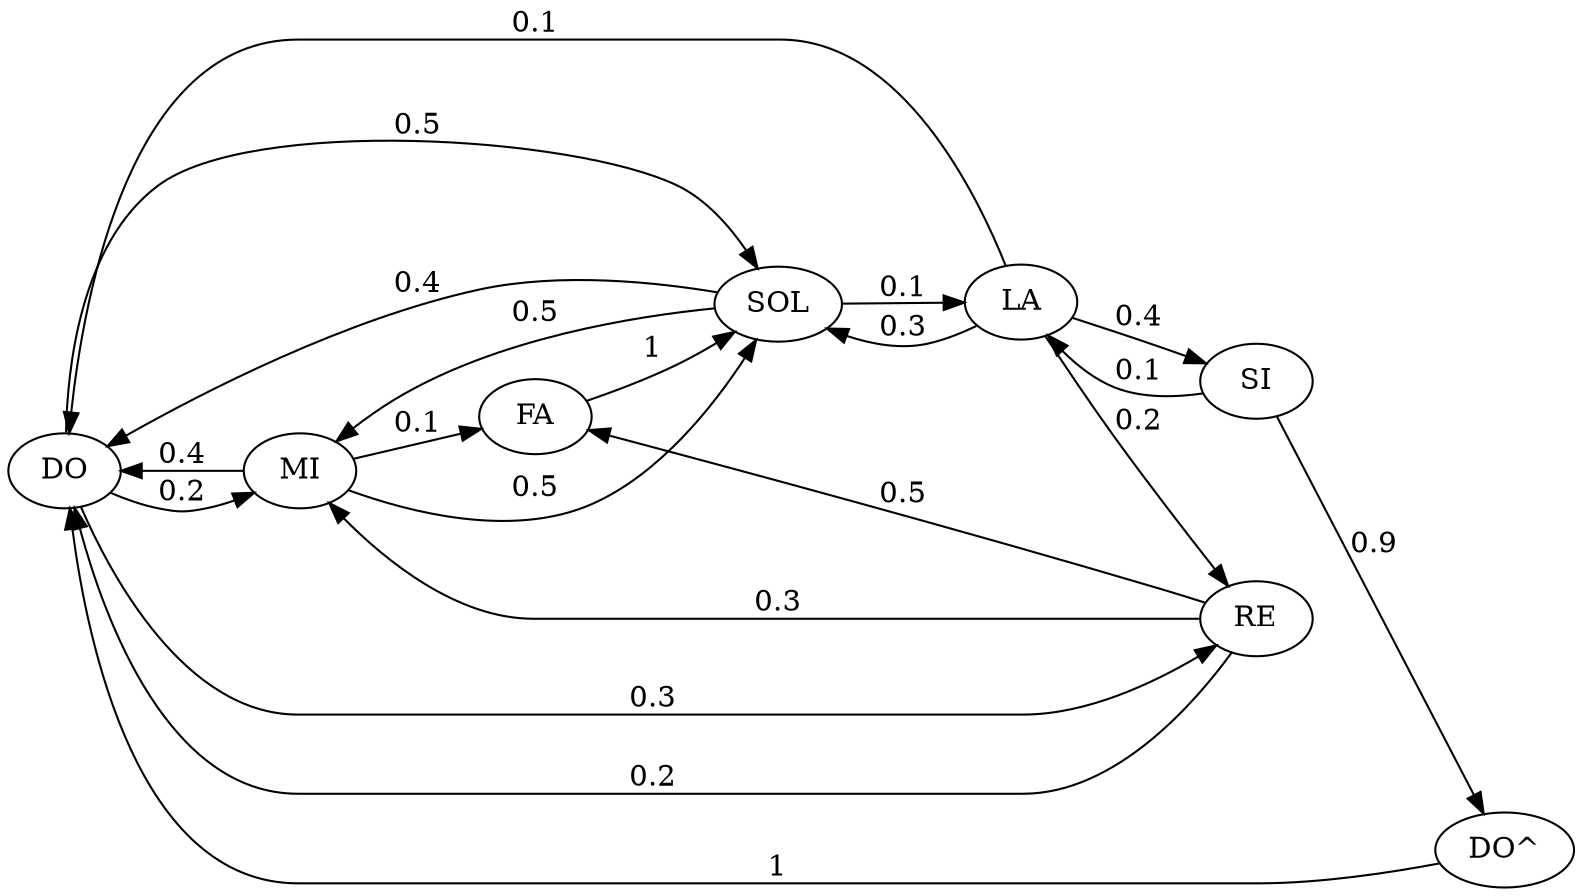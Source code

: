 digraph "do-mobile" {

	rankdir=LR

	DO -> MI [label="0.2"]
	DO -> SOL [label="0.5"]
	DO -> RE [label="0.3"]

	RE -> MI [label="0.3"]
	RE -> DO [label="0.2"]
	RE -> FA [label="0.5"]

	MI -> SOL [label="0.5"]
	MI -> DO [label="0.4"]
	MI -> FA [label="0.1"]

	FA -> SOL [label="1"]

	SOL -> MI [label="0.5"]
	SOL -> DO [label="0.4"]
	SOL -> LA [label="0.1"]

	LA -> SI [label="0.4"]
	LA -> RE [label="0.2"]
	LA -> DO [label="0.1"]
	LA -> SOL [label="0.3"]

	SI -> "DO^" [label="0.9"]
	SI -> LA [label="0.1"]

	"DO^" -> DO [label="1"]

}
